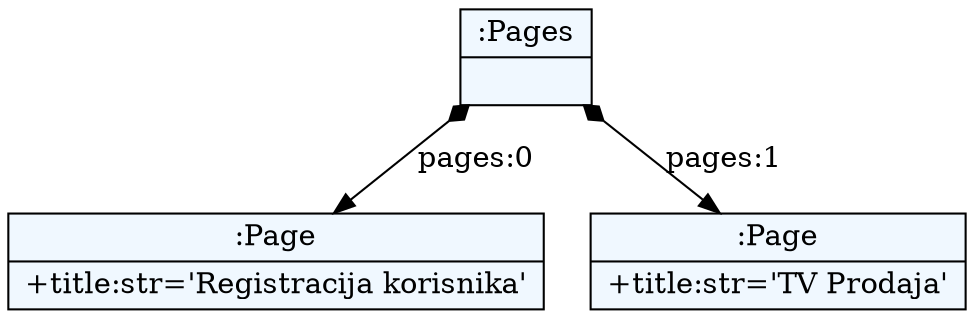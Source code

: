 
    digraph xtext {
    fontname = "Bitstream Vera Sans"
    fontsize = 8
    node[
        shape=record,
        style=filled,
        fillcolor=aliceblue
    ]
    nodesep = 0.3
    edge[dir=black,arrowtail=empty]


1907502479736 -> 1907502498648 [label="pages:0" arrowtail=diamond dir=both]
1907502498648[label="{:Page|+title:str='Registracija korisnika'\l}"]
1907502479736 -> 1907502498704 [label="pages:1" arrowtail=diamond dir=both]
1907502498704[label="{:Page|+title:str='TV Prodaja'\l}"]
1907502479736[label="{:Pages|}"]

}
